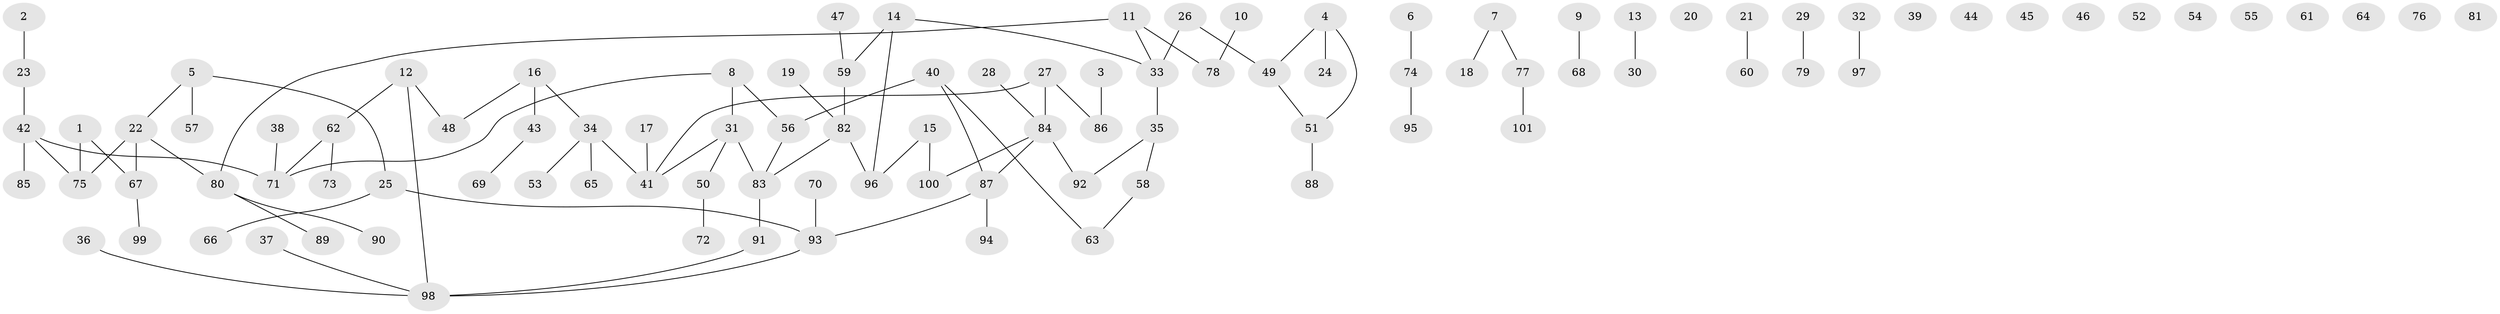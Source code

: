 // coarse degree distribution, {3: 0.14285714285714285, 1: 0.34285714285714286, 4: 0.08571428571428572, 5: 0.05714285714285714, 0: 0.24285714285714285, 2: 0.1, 6: 0.02857142857142857}
// Generated by graph-tools (version 1.1) at 2025/23/03/03/25 07:23:25]
// undirected, 101 vertices, 94 edges
graph export_dot {
graph [start="1"]
  node [color=gray90,style=filled];
  1;
  2;
  3;
  4;
  5;
  6;
  7;
  8;
  9;
  10;
  11;
  12;
  13;
  14;
  15;
  16;
  17;
  18;
  19;
  20;
  21;
  22;
  23;
  24;
  25;
  26;
  27;
  28;
  29;
  30;
  31;
  32;
  33;
  34;
  35;
  36;
  37;
  38;
  39;
  40;
  41;
  42;
  43;
  44;
  45;
  46;
  47;
  48;
  49;
  50;
  51;
  52;
  53;
  54;
  55;
  56;
  57;
  58;
  59;
  60;
  61;
  62;
  63;
  64;
  65;
  66;
  67;
  68;
  69;
  70;
  71;
  72;
  73;
  74;
  75;
  76;
  77;
  78;
  79;
  80;
  81;
  82;
  83;
  84;
  85;
  86;
  87;
  88;
  89;
  90;
  91;
  92;
  93;
  94;
  95;
  96;
  97;
  98;
  99;
  100;
  101;
  1 -- 67;
  1 -- 75;
  2 -- 23;
  3 -- 86;
  4 -- 24;
  4 -- 49;
  4 -- 51;
  5 -- 22;
  5 -- 25;
  5 -- 57;
  6 -- 74;
  7 -- 18;
  7 -- 77;
  8 -- 31;
  8 -- 56;
  8 -- 71;
  9 -- 68;
  10 -- 78;
  11 -- 33;
  11 -- 78;
  11 -- 80;
  12 -- 48;
  12 -- 62;
  12 -- 98;
  13 -- 30;
  14 -- 33;
  14 -- 59;
  14 -- 96;
  15 -- 96;
  15 -- 100;
  16 -- 34;
  16 -- 43;
  16 -- 48;
  17 -- 41;
  19 -- 82;
  21 -- 60;
  22 -- 67;
  22 -- 75;
  22 -- 80;
  23 -- 42;
  25 -- 66;
  25 -- 93;
  26 -- 33;
  26 -- 49;
  27 -- 41;
  27 -- 84;
  27 -- 86;
  28 -- 84;
  29 -- 79;
  31 -- 41;
  31 -- 50;
  31 -- 83;
  32 -- 97;
  33 -- 35;
  34 -- 41;
  34 -- 53;
  34 -- 65;
  35 -- 58;
  35 -- 92;
  36 -- 98;
  37 -- 98;
  38 -- 71;
  40 -- 56;
  40 -- 63;
  40 -- 87;
  42 -- 71;
  42 -- 75;
  42 -- 85;
  43 -- 69;
  47 -- 59;
  49 -- 51;
  50 -- 72;
  51 -- 88;
  56 -- 83;
  58 -- 63;
  59 -- 82;
  62 -- 71;
  62 -- 73;
  67 -- 99;
  70 -- 93;
  74 -- 95;
  77 -- 101;
  80 -- 89;
  80 -- 90;
  82 -- 83;
  82 -- 96;
  83 -- 91;
  84 -- 87;
  84 -- 92;
  84 -- 100;
  87 -- 93;
  87 -- 94;
  91 -- 98;
  93 -- 98;
}
